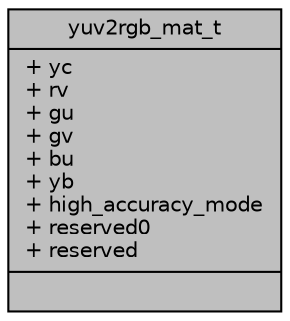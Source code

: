 digraph "yuv2rgb_mat_t"
{
 // INTERACTIVE_SVG=YES
 // LATEX_PDF_SIZE
  bgcolor="transparent";
  edge [fontname="Helvetica",fontsize="10",labelfontname="Helvetica",labelfontsize="10"];
  node [fontname="Helvetica",fontsize="10",shape=record];
  Node1 [label="{yuv2rgb_mat_t\n|+ yc\l+ rv\l+ gu\l+ gv\l+ bu\l+ yb\l+ high_accuracy_mode\l+ reserved0\l+ reserved\l|}",height=0.2,width=0.4,color="black", fillcolor="grey75", style="filled", fontcolor="black",tooltip="The yuv2rgb matrix parameters. The yuv2rgb_mat is defined as below [R G B]T = [yc 0 rv; yc -gu -gv; y..."];
}
